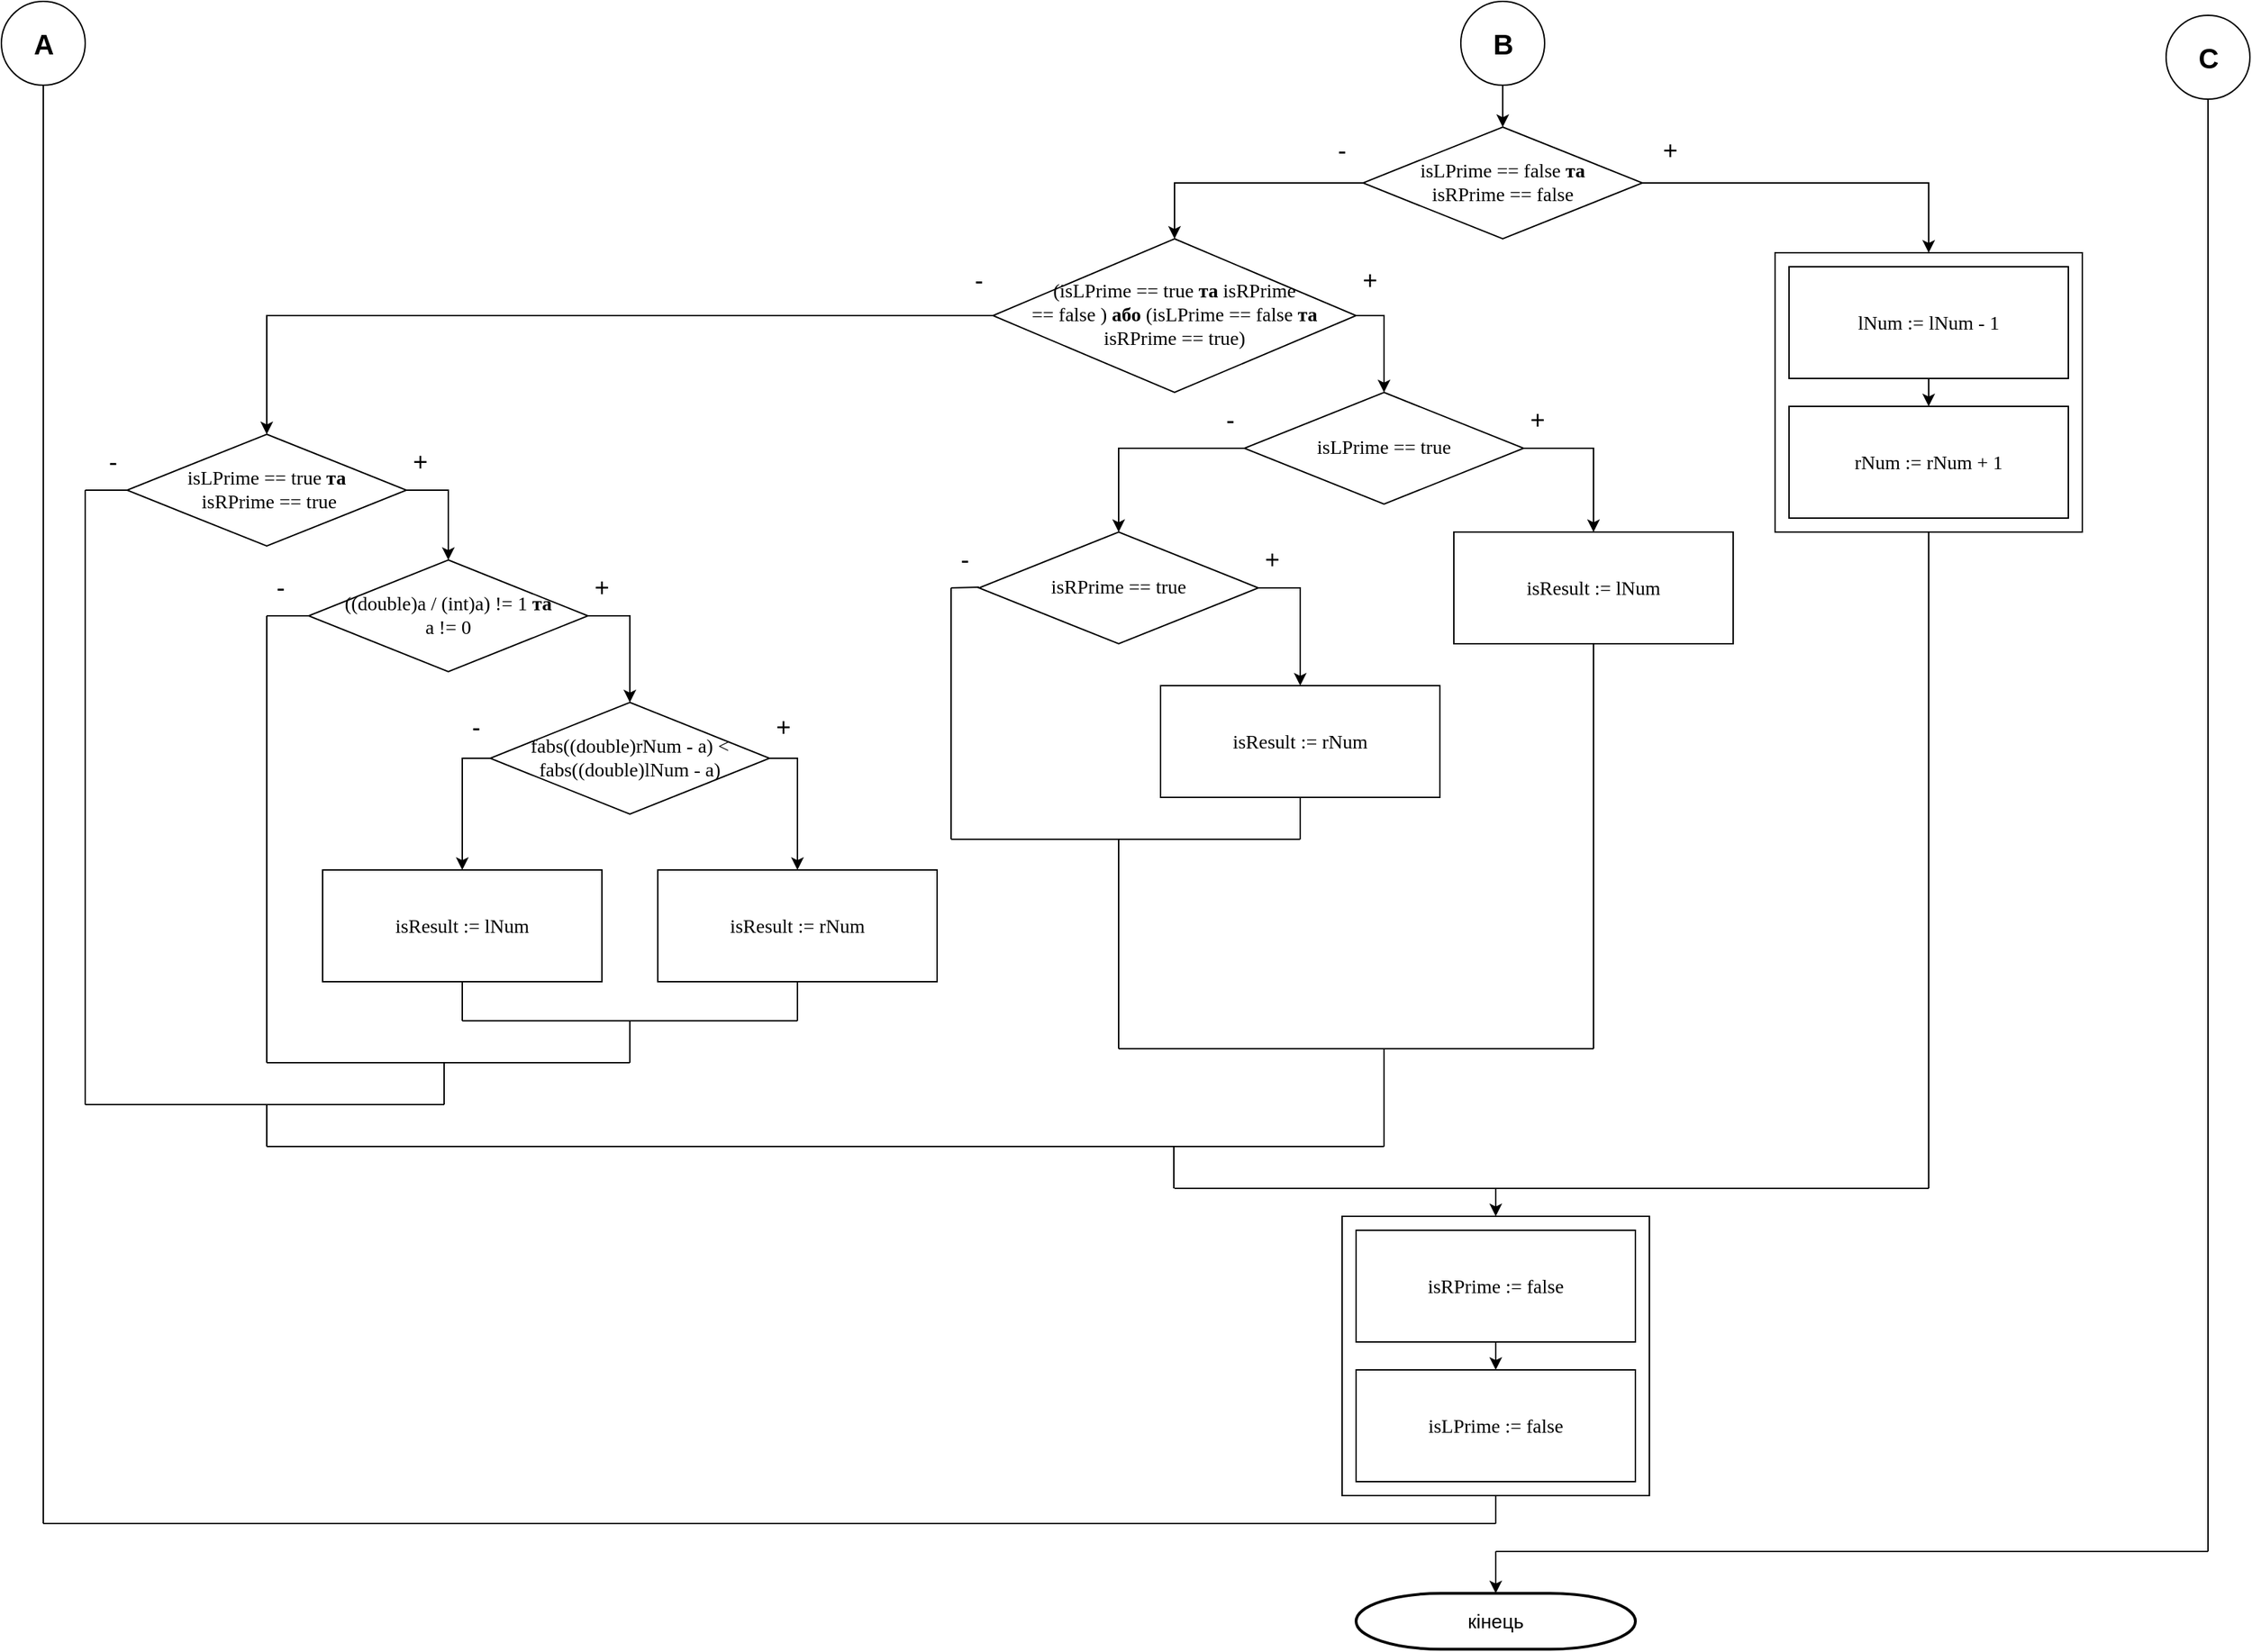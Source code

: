 <mxfile version="13.9.9" type="device"><diagram id="l7SdcKm71XToAP29wvWq" name="Страница 1"><mxGraphModel dx="2531" dy="-1350" grid="1" gridSize="10" guides="1" tooltips="1" connect="1" arrows="1" fold="1" page="1" pageScale="1" pageWidth="827" pageHeight="1169" math="0" shadow="0"><root><mxCell id="0"/><mxCell id="1" parent="0"/><mxCell id="Rm-Cgnna20f8XDDAxlWs-1" value="" style="rounded=0;whiteSpace=wrap;html=1;" vertex="1" parent="1"><mxGeometry x="320" y="4260" width="220" height="200" as="geometry"/></mxCell><mxCell id="Rm-Cgnna20f8XDDAxlWs-2" value="" style="rounded=0;whiteSpace=wrap;html=1;" vertex="1" parent="1"><mxGeometry x="630" y="3570" width="220" height="200" as="geometry"/></mxCell><mxCell id="Rm-Cgnna20f8XDDAxlWs-3" style="edgeStyle=orthogonalEdgeStyle;rounded=0;orthogonalLoop=1;jettySize=auto;html=1;exitX=0.5;exitY=1;exitDx=0;exitDy=0;entryX=0.5;entryY=0;entryDx=0;entryDy=0;" edge="1" parent="1" target="Rm-Cgnna20f8XDDAxlWs-142"><mxGeometry relative="1" as="geometry"><mxPoint x="435" y="3450" as="sourcePoint"/></mxGeometry></mxCell><mxCell id="Rm-Cgnna20f8XDDAxlWs-13" value="&lt;font style=&quot;font-size: 14px&quot;&gt;кінець&lt;/font&gt;" style="strokeWidth=2;html=1;shape=mxgraph.flowchart.terminator;whiteSpace=wrap;" vertex="1" parent="1"><mxGeometry x="330" y="4530" width="200" height="40" as="geometry"/></mxCell><mxCell id="Rm-Cgnna20f8XDDAxlWs-127" value="" style="endArrow=none;html=1;" edge="1" parent="1"><mxGeometry width="50" height="50" relative="1" as="geometry"><mxPoint x="940" y="4500" as="sourcePoint"/><mxPoint x="940" y="3460" as="targetPoint"/></mxGeometry></mxCell><mxCell id="Rm-Cgnna20f8XDDAxlWs-128" value="" style="endArrow=none;html=1;" edge="1" parent="1"><mxGeometry width="50" height="50" relative="1" as="geometry"><mxPoint x="430" y="4500" as="sourcePoint"/><mxPoint x="940" y="4500" as="targetPoint"/></mxGeometry></mxCell><mxCell id="Rm-Cgnna20f8XDDAxlWs-129" value="" style="endArrow=classic;html=1;entryX=0.5;entryY=0;entryDx=0;entryDy=0;entryPerimeter=0;" edge="1" parent="1" target="Rm-Cgnna20f8XDDAxlWs-13"><mxGeometry width="50" height="50" relative="1" as="geometry"><mxPoint x="430" y="4500" as="sourcePoint"/><mxPoint x="620" y="2810" as="targetPoint"/></mxGeometry></mxCell><mxCell id="Rm-Cgnna20f8XDDAxlWs-139" value="" style="endArrow=none;html=1;" edge="1" parent="1"><mxGeometry width="50" height="50" relative="1" as="geometry"><mxPoint x="-610" y="4480" as="sourcePoint"/><mxPoint x="-610" y="3450" as="targetPoint"/></mxGeometry></mxCell><mxCell id="Rm-Cgnna20f8XDDAxlWs-140" style="edgeStyle=orthogonalEdgeStyle;rounded=0;orthogonalLoop=1;jettySize=auto;html=1;exitX=1;exitY=0.5;exitDx=0;exitDy=0;" edge="1" parent="1" source="Rm-Cgnna20f8XDDAxlWs-142"><mxGeometry relative="1" as="geometry"><mxPoint x="740" y="3570" as="targetPoint"/><Array as="points"><mxPoint x="740" y="3520"/><mxPoint x="740" y="3570"/></Array></mxGeometry></mxCell><mxCell id="Rm-Cgnna20f8XDDAxlWs-141" style="edgeStyle=orthogonalEdgeStyle;rounded=0;orthogonalLoop=1;jettySize=auto;html=1;exitX=0;exitY=0.5;exitDx=0;exitDy=0;entryX=0.5;entryY=0;entryDx=0;entryDy=0;" edge="1" parent="1" source="Rm-Cgnna20f8XDDAxlWs-142" target="Rm-Cgnna20f8XDDAxlWs-149"><mxGeometry relative="1" as="geometry"/></mxCell><mxCell id="Rm-Cgnna20f8XDDAxlWs-142" value="&lt;span style=&quot;font-size: 14px ; font-family: &amp;#34;times new roman&amp;#34; , serif&quot;&gt;isLPrime == false &lt;b&gt;та&lt;br&gt;&lt;/b&gt;isRPrime == false&lt;/span&gt;" style="rhombus;whiteSpace=wrap;html=1;" vertex="1" parent="1"><mxGeometry x="335" y="3480" width="200" height="80" as="geometry"/></mxCell><mxCell id="Rm-Cgnna20f8XDDAxlWs-143" style="edgeStyle=orthogonalEdgeStyle;rounded=0;orthogonalLoop=1;jettySize=auto;html=1;exitX=0.5;exitY=1;exitDx=0;exitDy=0;entryX=0.5;entryY=0;entryDx=0;entryDy=0;" edge="1" parent="1" source="Rm-Cgnna20f8XDDAxlWs-144" target="Rm-Cgnna20f8XDDAxlWs-145"><mxGeometry relative="1" as="geometry"/></mxCell><mxCell id="Rm-Cgnna20f8XDDAxlWs-144" value="&lt;font style=&quot;font-size: 14px&quot;&gt;&lt;span style=&quot;font-family: &amp;#34;times new roman&amp;#34; , serif&quot;&gt;lNum &lt;/span&gt;&lt;span lang=&quot;EN-US&quot; style=&quot;font-family: &amp;#34;times new roman&amp;#34; , serif&quot;&gt;:&lt;/span&gt;&lt;span style=&quot;font-family: &amp;#34;times new roman&amp;#34; , serif&quot;&gt;=&lt;/span&gt;&lt;span lang=&quot;EN-US&quot; style=&quot;font-family: &amp;#34;times new roman&amp;#34; , serif&quot;&gt; lNum -&lt;/span&gt;&lt;span style=&quot;font-family: &amp;#34;times new roman&amp;#34; , serif&quot;&gt; 1&lt;/span&gt;&lt;/font&gt;" style="rounded=0;whiteSpace=wrap;html=1;" vertex="1" parent="1"><mxGeometry x="640" y="3580" width="200" height="80" as="geometry"/></mxCell><mxCell id="Rm-Cgnna20f8XDDAxlWs-145" value="&lt;font style=&quot;font-size: 14px&quot;&gt;&lt;span style=&quot;font-family: &amp;#34;times new roman&amp;#34; , serif&quot;&gt;rNum &lt;/span&gt;&lt;span lang=&quot;EN-US&quot; style=&quot;font-family: &amp;#34;times new roman&amp;#34; , serif&quot;&gt;:&lt;/span&gt;&lt;span style=&quot;font-family: &amp;#34;times new roman&amp;#34; , serif&quot;&gt;=&lt;/span&gt;&lt;span lang=&quot;EN-US&quot; style=&quot;font-family: &amp;#34;times new roman&amp;#34; , serif&quot;&gt; rNum +&lt;/span&gt;&lt;span style=&quot;font-family: &amp;#34;times new roman&amp;#34; , serif&quot;&gt; 1&lt;/span&gt;&lt;/font&gt;" style="rounded=0;whiteSpace=wrap;html=1;" vertex="1" parent="1"><mxGeometry x="640" y="3680" width="200" height="80" as="geometry"/></mxCell><mxCell id="Rm-Cgnna20f8XDDAxlWs-146" value="&lt;font style=&quot;font-size: 18px&quot;&gt;+&lt;/font&gt;" style="text;html=1;strokeColor=none;fillColor=none;align=center;verticalAlign=middle;whiteSpace=wrap;rounded=0;" vertex="1" parent="1"><mxGeometry x="535" y="3487" width="40" height="20" as="geometry"/></mxCell><mxCell id="Rm-Cgnna20f8XDDAxlWs-147" style="edgeStyle=orthogonalEdgeStyle;rounded=0;orthogonalLoop=1;jettySize=auto;html=1;exitX=1;exitY=0.5;exitDx=0;exitDy=0;" edge="1" parent="1" source="Rm-Cgnna20f8XDDAxlWs-149" target="Rm-Cgnna20f8XDDAxlWs-152"><mxGeometry relative="1" as="geometry"/></mxCell><mxCell id="Rm-Cgnna20f8XDDAxlWs-148" style="edgeStyle=orthogonalEdgeStyle;rounded=0;orthogonalLoop=1;jettySize=auto;html=1;exitX=0;exitY=0.5;exitDx=0;exitDy=0;entryX=0.5;entryY=0;entryDx=0;entryDy=0;" edge="1" parent="1" source="Rm-Cgnna20f8XDDAxlWs-149" target="Rm-Cgnna20f8XDDAxlWs-161"><mxGeometry relative="1" as="geometry"/></mxCell><mxCell id="Rm-Cgnna20f8XDDAxlWs-149" value="&lt;span style=&quot;font-size: 14px ; font-family: &amp;#34;times new roman&amp;#34; , serif&quot;&gt;(isLPrime == true &lt;b&gt;та&lt;/b&gt; isRPrime&lt;br/&gt;== false ) &lt;b&gt;або&lt;/b&gt; (isLPrime == false &lt;b&gt;та&lt;/b&gt; isRPrime == true)&lt;/span&gt;" style="rhombus;whiteSpace=wrap;html=1;" vertex="1" parent="1"><mxGeometry x="70" y="3560" width="260" height="110" as="geometry"/></mxCell><mxCell id="Rm-Cgnna20f8XDDAxlWs-150" style="edgeStyle=orthogonalEdgeStyle;rounded=0;orthogonalLoop=1;jettySize=auto;html=1;exitX=1;exitY=0.5;exitDx=0;exitDy=0;" edge="1" parent="1" source="Rm-Cgnna20f8XDDAxlWs-152" target="Rm-Cgnna20f8XDDAxlWs-153"><mxGeometry relative="1" as="geometry"/></mxCell><mxCell id="Rm-Cgnna20f8XDDAxlWs-151" style="edgeStyle=orthogonalEdgeStyle;rounded=0;orthogonalLoop=1;jettySize=auto;html=1;exitX=0;exitY=0.5;exitDx=0;exitDy=0;entryX=0.5;entryY=0;entryDx=0;entryDy=0;" edge="1" parent="1" source="Rm-Cgnna20f8XDDAxlWs-152" target="Rm-Cgnna20f8XDDAxlWs-155"><mxGeometry relative="1" as="geometry"/></mxCell><mxCell id="Rm-Cgnna20f8XDDAxlWs-152" value="&lt;span style=&quot;font-family: &amp;#34;times new roman&amp;#34; , serif&quot;&gt;&lt;font style=&quot;font-size: 14px&quot;&gt;isLPrime == true&lt;/font&gt;&lt;/span&gt;" style="rhombus;whiteSpace=wrap;html=1;" vertex="1" parent="1"><mxGeometry x="250" y="3670" width="200" height="80" as="geometry"/></mxCell><mxCell id="Rm-Cgnna20f8XDDAxlWs-153" value="&lt;font style=&quot;font-size: 14px&quot;&gt;&lt;span style=&quot;font-family: &amp;#34;times new roman&amp;#34; , serif&quot;&gt;isResult &lt;/span&gt;&lt;span lang=&quot;EN-US&quot; style=&quot;font-family: &amp;#34;times new roman&amp;#34; , serif&quot;&gt;:&lt;/span&gt;&lt;span style=&quot;font-family: &amp;#34;times new roman&amp;#34; , serif&quot;&gt;= lNum&lt;/span&gt;&lt;/font&gt;" style="rounded=0;whiteSpace=wrap;html=1;" vertex="1" parent="1"><mxGeometry x="400" y="3770" width="200" height="80" as="geometry"/></mxCell><mxCell id="Rm-Cgnna20f8XDDAxlWs-154" style="edgeStyle=orthogonalEdgeStyle;rounded=0;orthogonalLoop=1;jettySize=auto;html=1;exitX=1;exitY=0.5;exitDx=0;exitDy=0;entryX=0.5;entryY=0;entryDx=0;entryDy=0;" edge="1" parent="1" source="Rm-Cgnna20f8XDDAxlWs-155" target="Rm-Cgnna20f8XDDAxlWs-159"><mxGeometry relative="1" as="geometry"/></mxCell><mxCell id="Rm-Cgnna20f8XDDAxlWs-155" value="&lt;span style=&quot;font-family: &amp;#34;times new roman&amp;#34; , serif&quot;&gt;&lt;font style=&quot;font-size: 14px&quot;&gt;isRPrime == true&lt;/font&gt;&lt;/span&gt;" style="rhombus;whiteSpace=wrap;html=1;" vertex="1" parent="1"><mxGeometry x="60" y="3770" width="200" height="80" as="geometry"/></mxCell><mxCell id="Rm-Cgnna20f8XDDAxlWs-156" value="&lt;font style=&quot;font-size: 18px&quot;&gt;-&lt;/font&gt;" style="text;html=1;strokeColor=none;fillColor=none;align=center;verticalAlign=middle;whiteSpace=wrap;rounded=0;" vertex="1" parent="1"><mxGeometry x="300" y="3487" width="40" height="20" as="geometry"/></mxCell><mxCell id="Rm-Cgnna20f8XDDAxlWs-157" value="&lt;font style=&quot;font-size: 18px&quot;&gt;+&lt;/font&gt;" style="text;html=1;strokeColor=none;fillColor=none;align=center;verticalAlign=middle;whiteSpace=wrap;rounded=0;" vertex="1" parent="1"><mxGeometry x="320" y="3580" width="40" height="20" as="geometry"/></mxCell><mxCell id="Rm-Cgnna20f8XDDAxlWs-158" value="&lt;font style=&quot;font-size: 18px&quot;&gt;-&lt;/font&gt;" style="text;html=1;strokeColor=none;fillColor=none;align=center;verticalAlign=middle;whiteSpace=wrap;rounded=0;" vertex="1" parent="1"><mxGeometry x="40" y="3580" width="40" height="20" as="geometry"/></mxCell><mxCell id="Rm-Cgnna20f8XDDAxlWs-159" value="&lt;font style=&quot;font-size: 14px&quot;&gt;&lt;span style=&quot;font-family: &amp;#34;times new roman&amp;#34; , serif&quot;&gt;isResult &lt;/span&gt;&lt;span lang=&quot;EN-US&quot; style=&quot;font-family: &amp;#34;times new roman&amp;#34; , serif&quot;&gt;:&lt;/span&gt;&lt;span style=&quot;font-family: &amp;#34;times new roman&amp;#34; , serif&quot;&gt;= &lt;/span&gt;&lt;span lang=&quot;EN-US&quot; style=&quot;font-family: &amp;#34;times new roman&amp;#34; , serif&quot;&gt;r&lt;/span&gt;&lt;span style=&quot;font-family: &amp;#34;times new roman&amp;#34; , serif&quot;&gt;Num&lt;/span&gt;&lt;/font&gt;" style="rounded=0;whiteSpace=wrap;html=1;" vertex="1" parent="1"><mxGeometry x="190" y="3880" width="200" height="80" as="geometry"/></mxCell><mxCell id="Rm-Cgnna20f8XDDAxlWs-160" style="edgeStyle=orthogonalEdgeStyle;rounded=0;orthogonalLoop=1;jettySize=auto;html=1;exitX=1;exitY=0.5;exitDx=0;exitDy=0;" edge="1" parent="1" source="Rm-Cgnna20f8XDDAxlWs-161" target="Rm-Cgnna20f8XDDAxlWs-163"><mxGeometry relative="1" as="geometry"/></mxCell><mxCell id="Rm-Cgnna20f8XDDAxlWs-161" value="&lt;span style=&quot;font-size: 14px ; font-family: &amp;#34;times new roman&amp;#34; , serif&quot;&gt;isLPrime == true &lt;b&gt;та&lt;br&gt;&lt;/b&gt;&amp;nbsp;isRPrime == true&lt;/span&gt;" style="rhombus;whiteSpace=wrap;html=1;" vertex="1" parent="1"><mxGeometry x="-550" y="3700" width="200" height="80" as="geometry"/></mxCell><mxCell id="Rm-Cgnna20f8XDDAxlWs-162" style="edgeStyle=orthogonalEdgeStyle;rounded=0;orthogonalLoop=1;jettySize=auto;html=1;exitX=1;exitY=0.5;exitDx=0;exitDy=0;entryX=0.5;entryY=0;entryDx=0;entryDy=0;" edge="1" parent="1" source="Rm-Cgnna20f8XDDAxlWs-163" target="Rm-Cgnna20f8XDDAxlWs-166"><mxGeometry relative="1" as="geometry"/></mxCell><mxCell id="Rm-Cgnna20f8XDDAxlWs-163" value="&lt;span style=&quot;font-size: 14px ; font-family: &amp;#34;times new roman&amp;#34; , serif&quot;&gt;((double)a / (int)a) != 1 &lt;b&gt;та&lt;/b&gt;&lt;br/&gt;a != 0&lt;/span&gt;" style="rhombus;whiteSpace=wrap;html=1;" vertex="1" parent="1"><mxGeometry x="-420" y="3790" width="200" height="80" as="geometry"/></mxCell><mxCell id="Rm-Cgnna20f8XDDAxlWs-164" style="edgeStyle=orthogonalEdgeStyle;rounded=0;orthogonalLoop=1;jettySize=auto;html=1;exitX=1;exitY=0.5;exitDx=0;exitDy=0;" edge="1" parent="1" source="Rm-Cgnna20f8XDDAxlWs-166" target="Rm-Cgnna20f8XDDAxlWs-167"><mxGeometry relative="1" as="geometry"/></mxCell><mxCell id="Rm-Cgnna20f8XDDAxlWs-165" style="edgeStyle=orthogonalEdgeStyle;rounded=0;orthogonalLoop=1;jettySize=auto;html=1;exitX=0;exitY=0.5;exitDx=0;exitDy=0;entryX=0.5;entryY=0;entryDx=0;entryDy=0;" edge="1" parent="1" source="Rm-Cgnna20f8XDDAxlWs-166" target="Rm-Cgnna20f8XDDAxlWs-168"><mxGeometry relative="1" as="geometry"/></mxCell><mxCell id="Rm-Cgnna20f8XDDAxlWs-166" value="&lt;span style=&quot;font-family: &amp;#34;times new roman&amp;#34; , serif&quot;&gt;&lt;font style=&quot;font-size: 14px&quot;&gt;fabs((double)rNum - a) &amp;lt; fabs((double)lNum - a)&lt;/font&gt;&lt;/span&gt;" style="rhombus;whiteSpace=wrap;html=1;" vertex="1" parent="1"><mxGeometry x="-290" y="3892" width="200" height="80" as="geometry"/></mxCell><mxCell id="Rm-Cgnna20f8XDDAxlWs-167" value="&lt;font style=&quot;font-size: 14px&quot;&gt;&lt;span style=&quot;font-family: &amp;#34;times new roman&amp;#34; , serif&quot;&gt;isResult &lt;/span&gt;&lt;span lang=&quot;EN-US&quot; style=&quot;font-family: &amp;#34;times new roman&amp;#34; , serif&quot;&gt;:&lt;/span&gt;&lt;span style=&quot;font-family: &amp;#34;times new roman&amp;#34; , serif&quot;&gt;= rNum&lt;/span&gt;&lt;/font&gt;" style="rounded=0;whiteSpace=wrap;html=1;" vertex="1" parent="1"><mxGeometry x="-170" y="4012" width="200" height="80" as="geometry"/></mxCell><mxCell id="Rm-Cgnna20f8XDDAxlWs-168" value="&lt;font style=&quot;font-size: 14px&quot;&gt;&lt;span style=&quot;font-family: &amp;#34;times new roman&amp;#34; , serif&quot;&gt;isResult &lt;/span&gt;&lt;span lang=&quot;EN-US&quot; style=&quot;font-family: &amp;#34;times new roman&amp;#34; , serif&quot;&gt;:&lt;/span&gt;&lt;span style=&quot;font-family: &amp;#34;times new roman&amp;#34; , serif&quot;&gt;= &lt;/span&gt;&lt;span lang=&quot;EN-US&quot; style=&quot;font-family: &amp;#34;times new roman&amp;#34; , serif&quot;&gt;l&lt;/span&gt;&lt;span style=&quot;font-family: &amp;#34;times new roman&amp;#34; , serif&quot;&gt;Num&lt;/span&gt;&lt;/font&gt;" style="rounded=0;whiteSpace=wrap;html=1;" vertex="1" parent="1"><mxGeometry x="-410" y="4012" width="200" height="80" as="geometry"/></mxCell><mxCell id="Rm-Cgnna20f8XDDAxlWs-169" value="" style="endArrow=none;html=1;entryX=0.5;entryY=1;entryDx=0;entryDy=0;" edge="1" parent="1" target="Rm-Cgnna20f8XDDAxlWs-2"><mxGeometry width="50" height="50" relative="1" as="geometry"><mxPoint x="740" y="4240" as="sourcePoint"/><mxPoint x="739.5" y="3780" as="targetPoint"/></mxGeometry></mxCell><mxCell id="Rm-Cgnna20f8XDDAxlWs-170" value="" style="endArrow=none;html=1;" edge="1" parent="1"><mxGeometry width="50" height="50" relative="1" as="geometry"><mxPoint x="200" y="4240" as="sourcePoint"/><mxPoint x="740" y="4240" as="targetPoint"/></mxGeometry></mxCell><mxCell id="Rm-Cgnna20f8XDDAxlWs-171" value="" style="endArrow=none;html=1;" edge="1" parent="1"><mxGeometry width="50" height="50" relative="1" as="geometry"><mxPoint x="500" y="4140" as="sourcePoint"/><mxPoint x="500" y="3850" as="targetPoint"/></mxGeometry></mxCell><mxCell id="Rm-Cgnna20f8XDDAxlWs-172" value="" style="endArrow=none;html=1;" edge="1" parent="1"><mxGeometry width="50" height="50" relative="1" as="geometry"><mxPoint x="40" y="3810" as="sourcePoint"/><mxPoint x="60" y="3809.5" as="targetPoint"/></mxGeometry></mxCell><mxCell id="Rm-Cgnna20f8XDDAxlWs-173" value="" style="endArrow=none;html=1;" edge="1" parent="1"><mxGeometry width="50" height="50" relative="1" as="geometry"><mxPoint x="40" y="3990" as="sourcePoint"/><mxPoint x="40" y="3810" as="targetPoint"/></mxGeometry></mxCell><mxCell id="Rm-Cgnna20f8XDDAxlWs-174" value="" style="endArrow=none;html=1;entryX=0.5;entryY=1;entryDx=0;entryDy=0;" edge="1" parent="1" target="Rm-Cgnna20f8XDDAxlWs-159"><mxGeometry width="50" height="50" relative="1" as="geometry"><mxPoint x="290" y="3990" as="sourcePoint"/><mxPoint x="220" y="3990" as="targetPoint"/></mxGeometry></mxCell><mxCell id="Rm-Cgnna20f8XDDAxlWs-175" value="" style="endArrow=none;html=1;" edge="1" parent="1"><mxGeometry width="50" height="50" relative="1" as="geometry"><mxPoint x="40" y="3990" as="sourcePoint"/><mxPoint x="290" y="3990" as="targetPoint"/></mxGeometry></mxCell><mxCell id="Rm-Cgnna20f8XDDAxlWs-176" value="" style="endArrow=none;html=1;" edge="1" parent="1"><mxGeometry width="50" height="50" relative="1" as="geometry"><mxPoint x="160" y="4140" as="sourcePoint"/><mxPoint x="160" y="3990" as="targetPoint"/></mxGeometry></mxCell><mxCell id="Rm-Cgnna20f8XDDAxlWs-177" value="" style="endArrow=none;html=1;" edge="1" parent="1"><mxGeometry width="50" height="50" relative="1" as="geometry"><mxPoint x="160" y="4140" as="sourcePoint"/><mxPoint x="500" y="4140" as="targetPoint"/></mxGeometry></mxCell><mxCell id="Rm-Cgnna20f8XDDAxlWs-178" value="" style="endArrow=none;html=1;" edge="1" parent="1"><mxGeometry width="50" height="50" relative="1" as="geometry"><mxPoint x="350" y="4210" as="sourcePoint"/><mxPoint x="350" y="4140" as="targetPoint"/></mxGeometry></mxCell><mxCell id="Rm-Cgnna20f8XDDAxlWs-179" value="" style="endArrow=none;html=1;" edge="1" parent="1"><mxGeometry width="50" height="50" relative="1" as="geometry"><mxPoint x="-310" y="4120" as="sourcePoint"/><mxPoint x="-70" y="4120" as="targetPoint"/></mxGeometry></mxCell><mxCell id="Rm-Cgnna20f8XDDAxlWs-180" value="" style="endArrow=none;html=1;entryX=0.5;entryY=1;entryDx=0;entryDy=0;" edge="1" parent="1" target="Rm-Cgnna20f8XDDAxlWs-167"><mxGeometry width="50" height="50" relative="1" as="geometry"><mxPoint x="-70" y="4120" as="sourcePoint"/><mxPoint x="-220" y="4130" as="targetPoint"/></mxGeometry></mxCell><mxCell id="Rm-Cgnna20f8XDDAxlWs-181" value="" style="endArrow=none;html=1;entryX=0.5;entryY=1;entryDx=0;entryDy=0;" edge="1" parent="1" target="Rm-Cgnna20f8XDDAxlWs-168"><mxGeometry width="50" height="50" relative="1" as="geometry"><mxPoint x="-310" y="4120" as="sourcePoint"/><mxPoint x="-220" y="4130" as="targetPoint"/></mxGeometry></mxCell><mxCell id="Rm-Cgnna20f8XDDAxlWs-182" value="" style="endArrow=none;html=1;" edge="1" parent="1"><mxGeometry width="50" height="50" relative="1" as="geometry"><mxPoint x="-450" y="3830" as="sourcePoint"/><mxPoint x="-420" y="3830" as="targetPoint"/></mxGeometry></mxCell><mxCell id="Rm-Cgnna20f8XDDAxlWs-183" value="" style="endArrow=none;html=1;" edge="1" parent="1"><mxGeometry width="50" height="50" relative="1" as="geometry"><mxPoint x="-450" y="4150" as="sourcePoint"/><mxPoint x="-450" y="3830" as="targetPoint"/></mxGeometry></mxCell><mxCell id="Rm-Cgnna20f8XDDAxlWs-184" value="" style="endArrow=none;html=1;" edge="1" parent="1"><mxGeometry width="50" height="50" relative="1" as="geometry"><mxPoint x="-450" y="4150" as="sourcePoint"/><mxPoint x="-190" y="4150" as="targetPoint"/></mxGeometry></mxCell><mxCell id="Rm-Cgnna20f8XDDAxlWs-185" value="" style="endArrow=none;html=1;" edge="1" parent="1"><mxGeometry width="50" height="50" relative="1" as="geometry"><mxPoint x="-190" y="4150" as="sourcePoint"/><mxPoint x="-190" y="4120" as="targetPoint"/></mxGeometry></mxCell><mxCell id="Rm-Cgnna20f8XDDAxlWs-186" value="" style="endArrow=none;html=1;" edge="1" parent="1"><mxGeometry width="50" height="50" relative="1" as="geometry"><mxPoint x="-323" y="4180" as="sourcePoint"/><mxPoint x="-323" y="4150" as="targetPoint"/></mxGeometry></mxCell><mxCell id="Rm-Cgnna20f8XDDAxlWs-187" value="" style="endArrow=none;html=1;" edge="1" parent="1"><mxGeometry width="50" height="50" relative="1" as="geometry"><mxPoint x="-580" y="3740" as="sourcePoint"/><mxPoint x="-550" y="3740" as="targetPoint"/></mxGeometry></mxCell><mxCell id="Rm-Cgnna20f8XDDAxlWs-188" value="" style="endArrow=none;html=1;" edge="1" parent="1"><mxGeometry width="50" height="50" relative="1" as="geometry"><mxPoint x="-580" y="4180" as="sourcePoint"/><mxPoint x="-580" y="3740" as="targetPoint"/></mxGeometry></mxCell><mxCell id="Rm-Cgnna20f8XDDAxlWs-189" value="" style="endArrow=none;html=1;" edge="1" parent="1"><mxGeometry width="50" height="50" relative="1" as="geometry"><mxPoint x="-580" y="4180" as="sourcePoint"/><mxPoint x="-323" y="4180" as="targetPoint"/></mxGeometry></mxCell><mxCell id="Rm-Cgnna20f8XDDAxlWs-190" value="" style="endArrow=none;html=1;" edge="1" parent="1"><mxGeometry width="50" height="50" relative="1" as="geometry"><mxPoint x="-450" y="4210" as="sourcePoint"/><mxPoint x="-450" y="4180" as="targetPoint"/></mxGeometry></mxCell><mxCell id="Rm-Cgnna20f8XDDAxlWs-191" value="" style="endArrow=none;html=1;" edge="1" parent="1"><mxGeometry width="50" height="50" relative="1" as="geometry"><mxPoint x="-450" y="4210" as="sourcePoint"/><mxPoint x="350" y="4210" as="targetPoint"/></mxGeometry></mxCell><mxCell id="Rm-Cgnna20f8XDDAxlWs-192" value="&lt;font style=&quot;font-size: 18px&quot;&gt;+&lt;/font&gt;" style="text;html=1;strokeColor=none;fillColor=none;align=center;verticalAlign=middle;whiteSpace=wrap;rounded=0;" vertex="1" parent="1"><mxGeometry x="440" y="3680" width="40" height="20" as="geometry"/></mxCell><mxCell id="Rm-Cgnna20f8XDDAxlWs-193" value="&lt;font style=&quot;font-size: 18px&quot;&gt;+&lt;/font&gt;" style="text;html=1;strokeColor=none;fillColor=none;align=center;verticalAlign=middle;whiteSpace=wrap;rounded=0;" vertex="1" parent="1"><mxGeometry x="250" y="3780" width="40" height="20" as="geometry"/></mxCell><mxCell id="Rm-Cgnna20f8XDDAxlWs-194" value="&lt;font style=&quot;font-size: 18px&quot;&gt;+&lt;/font&gt;" style="text;html=1;strokeColor=none;fillColor=none;align=center;verticalAlign=middle;whiteSpace=wrap;rounded=0;" vertex="1" parent="1"><mxGeometry x="-100" y="3900" width="40" height="20" as="geometry"/></mxCell><mxCell id="Rm-Cgnna20f8XDDAxlWs-195" value="&lt;font style=&quot;font-size: 18px&quot;&gt;+&lt;/font&gt;" style="text;html=1;strokeColor=none;fillColor=none;align=center;verticalAlign=middle;whiteSpace=wrap;rounded=0;" vertex="1" parent="1"><mxGeometry x="-230" y="3800" width="40" height="20" as="geometry"/></mxCell><mxCell id="Rm-Cgnna20f8XDDAxlWs-196" value="&lt;font style=&quot;font-size: 18px&quot;&gt;+&lt;/font&gt;" style="text;html=1;strokeColor=none;fillColor=none;align=center;verticalAlign=middle;whiteSpace=wrap;rounded=0;" vertex="1" parent="1"><mxGeometry x="-360" y="3710" width="40" height="20" as="geometry"/></mxCell><mxCell id="Rm-Cgnna20f8XDDAxlWs-197" value="&lt;font style=&quot;font-size: 18px&quot;&gt;-&lt;/font&gt;" style="text;html=1;strokeColor=none;fillColor=none;align=center;verticalAlign=middle;whiteSpace=wrap;rounded=0;" vertex="1" parent="1"><mxGeometry x="220" y="3680" width="40" height="20" as="geometry"/></mxCell><mxCell id="Rm-Cgnna20f8XDDAxlWs-198" value="&lt;font style=&quot;font-size: 18px&quot;&gt;-&lt;/font&gt;" style="text;html=1;strokeColor=none;fillColor=none;align=center;verticalAlign=middle;whiteSpace=wrap;rounded=0;" vertex="1" parent="1"><mxGeometry x="30" y="3780" width="40" height="20" as="geometry"/></mxCell><mxCell id="Rm-Cgnna20f8XDDAxlWs-199" value="&lt;font style=&quot;font-size: 18px&quot;&gt;-&lt;/font&gt;" style="text;html=1;strokeColor=none;fillColor=none;align=center;verticalAlign=middle;whiteSpace=wrap;rounded=0;" vertex="1" parent="1"><mxGeometry x="-320" y="3900" width="40" height="20" as="geometry"/></mxCell><mxCell id="Rm-Cgnna20f8XDDAxlWs-200" value="&lt;font style=&quot;font-size: 18px&quot;&gt;-&lt;/font&gt;" style="text;html=1;strokeColor=none;fillColor=none;align=center;verticalAlign=middle;whiteSpace=wrap;rounded=0;" vertex="1" parent="1"><mxGeometry x="-460" y="3800" width="40" height="20" as="geometry"/></mxCell><mxCell id="Rm-Cgnna20f8XDDAxlWs-201" value="&lt;font style=&quot;font-size: 18px&quot;&gt;-&lt;/font&gt;" style="text;html=1;strokeColor=none;fillColor=none;align=center;verticalAlign=middle;whiteSpace=wrap;rounded=0;" vertex="1" parent="1"><mxGeometry x="-580" y="3710" width="40" height="20" as="geometry"/></mxCell><mxCell id="Rm-Cgnna20f8XDDAxlWs-202" value="" style="endArrow=none;html=1;" edge="1" parent="1"><mxGeometry width="50" height="50" relative="1" as="geometry"><mxPoint x="199.5" y="4240" as="sourcePoint"/><mxPoint x="199.5" y="4210" as="targetPoint"/></mxGeometry></mxCell><mxCell id="Rm-Cgnna20f8XDDAxlWs-203" value="" style="endArrow=none;html=1;" edge="1" parent="1"><mxGeometry width="50" height="50" relative="1" as="geometry"><mxPoint x="-610" y="4480" as="sourcePoint"/><mxPoint x="430" y="4480" as="targetPoint"/></mxGeometry></mxCell><mxCell id="Rm-Cgnna20f8XDDAxlWs-204" style="edgeStyle=orthogonalEdgeStyle;rounded=0;orthogonalLoop=1;jettySize=auto;html=1;exitX=0.5;exitY=1;exitDx=0;exitDy=0;entryX=0.5;entryY=0;entryDx=0;entryDy=0;" edge="1" parent="1" source="Rm-Cgnna20f8XDDAxlWs-205" target="Rm-Cgnna20f8XDDAxlWs-206"><mxGeometry relative="1" as="geometry"/></mxCell><mxCell id="Rm-Cgnna20f8XDDAxlWs-205" value="&lt;font style=&quot;font-size: 14px&quot;&gt;&lt;span style=&quot;font-family: &amp;#34;times new roman&amp;#34; , serif&quot;&gt;isRPrime &lt;/span&gt;&lt;span lang=&quot;EN-US&quot; style=&quot;font-family: &amp;#34;times new roman&amp;#34; , serif&quot;&gt;:&lt;/span&gt;&lt;span style=&quot;font-family: &amp;#34;times new roman&amp;#34; , serif&quot;&gt;= false&lt;/span&gt;&lt;/font&gt;" style="rounded=0;whiteSpace=wrap;html=1;" vertex="1" parent="1"><mxGeometry x="330" y="4270" width="200" height="80" as="geometry"/></mxCell><mxCell id="Rm-Cgnna20f8XDDAxlWs-206" value="&lt;font style=&quot;font-size: 14px&quot;&gt;&lt;span style=&quot;font-family: &amp;#34;times new roman&amp;#34; , serif&quot;&gt;isLPrime &lt;/span&gt;&lt;span lang=&quot;EN-US&quot; style=&quot;font-family: &amp;#34;times new roman&amp;#34; , serif&quot;&gt;:&lt;/span&gt;&lt;span style=&quot;font-family: &amp;#34;times new roman&amp;#34; , serif&quot;&gt;= false&lt;/span&gt;&lt;/font&gt;" style="rounded=0;whiteSpace=wrap;html=1;" vertex="1" parent="1"><mxGeometry x="330" y="4370" width="200" height="80" as="geometry"/></mxCell><mxCell id="Rm-Cgnna20f8XDDAxlWs-207" value="" style="endArrow=classic;html=1;entryX=0.5;entryY=0;entryDx=0;entryDy=0;" edge="1" parent="1" target="Rm-Cgnna20f8XDDAxlWs-1"><mxGeometry width="50" height="50" relative="1" as="geometry"><mxPoint x="430" y="4240" as="sourcePoint"/><mxPoint x="480" y="4190" as="targetPoint"/></mxGeometry></mxCell><mxCell id="Rm-Cgnna20f8XDDAxlWs-208" value="" style="endArrow=none;html=1;exitX=0.5;exitY=1;exitDx=0;exitDy=0;" edge="1" parent="1" source="Rm-Cgnna20f8XDDAxlWs-1"><mxGeometry width="50" height="50" relative="1" as="geometry"><mxPoint x="260" y="4440" as="sourcePoint"/><mxPoint x="430" y="4480" as="targetPoint"/></mxGeometry></mxCell><mxCell id="Rm-Cgnna20f8XDDAxlWs-211" value="A" style="verticalLabelPosition=middle;verticalAlign=middle;html=1;shape=mxgraph.flowchart.on-page_reference;labelPosition=center;align=center;fontSize=20;fontStyle=1" vertex="1" parent="1"><mxGeometry x="-640" y="3390" width="60" height="60" as="geometry"/></mxCell><mxCell id="Rm-Cgnna20f8XDDAxlWs-212" value="B" style="verticalLabelPosition=middle;verticalAlign=middle;html=1;shape=mxgraph.flowchart.on-page_reference;labelPosition=center;align=center;fontSize=20;fontStyle=1" vertex="1" parent="1"><mxGeometry x="405" y="3390" width="60" height="60" as="geometry"/></mxCell><mxCell id="Rm-Cgnna20f8XDDAxlWs-213" value="C" style="verticalLabelPosition=middle;verticalAlign=middle;html=1;shape=mxgraph.flowchart.on-page_reference;labelPosition=center;align=center;fontSize=20;fontStyle=1" vertex="1" parent="1"><mxGeometry x="910" y="3400" width="60" height="60" as="geometry"/></mxCell></root></mxGraphModel></diagram></mxfile>